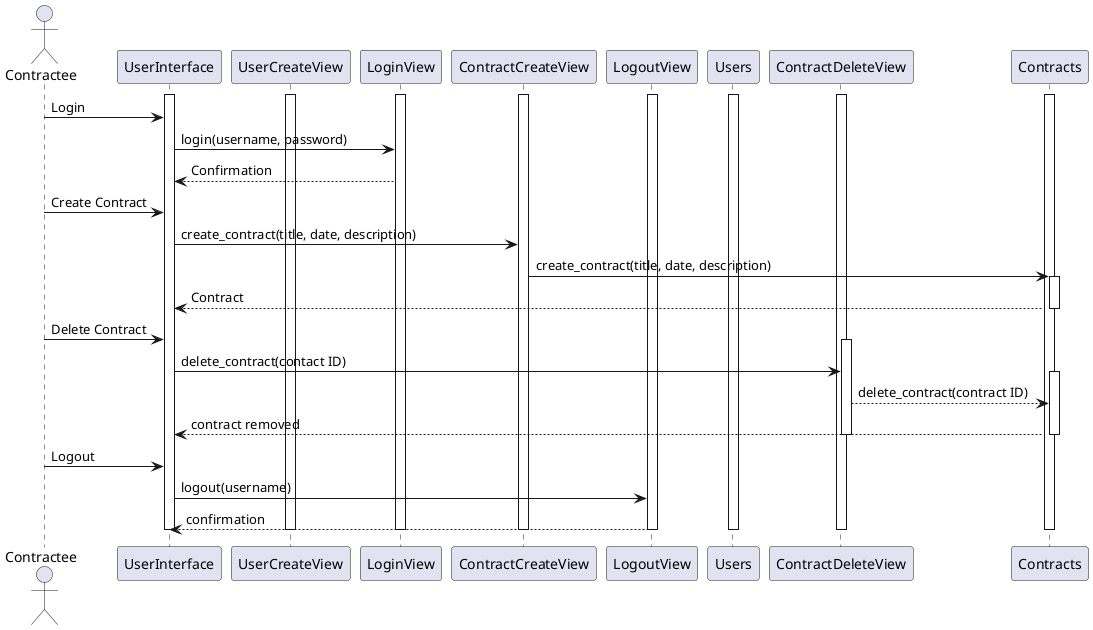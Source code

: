 @startuml
Actor Contractee
 
activate UserInterface
activate UserCreateView
activate LoginView
activate ContractCreateView
activate LogoutView
activate Users
activate ContractDeleteView 
activate Contracts



Contractee -> UserInterface : Login
UserInterface -> LoginView : login(username, password) 
LoginView --> UserInterface: Confirmation


Contractee -> UserInterface : Create Contract
UserInterface -> ContractCreateView: create_contract(title, date, description)
ContractCreateView -> Contracts: create_contract(title, date, description)
activate Contracts
Contracts --> UserInterface: Contract
deactivate Contracts


Contractee -> UserInterface: Delete Contract
activate ContractDeleteView 

UserInterface -> ContractDeleteView: delete_contract(contact ID) 
activate Contracts
ContractDeleteView --> Contracts : delete_contract(contract ID)
Contracts --> UserInterface : contract removed

deactivate Contracts
deactivate ContractDeleteView 


Contractee -> UserInterface: Logout 
UserInterface -> LogoutView : logout(username)
LogoutView --> UserInterface : confirmation



deactivate UserInterface
deactivate UserCreateView
deactivate LoginView
deactivate ContractCreateView
deactivate LogoutView
deactivate Users
deactivate ContractDeleteView 
deactivate Contracts
@enduml
